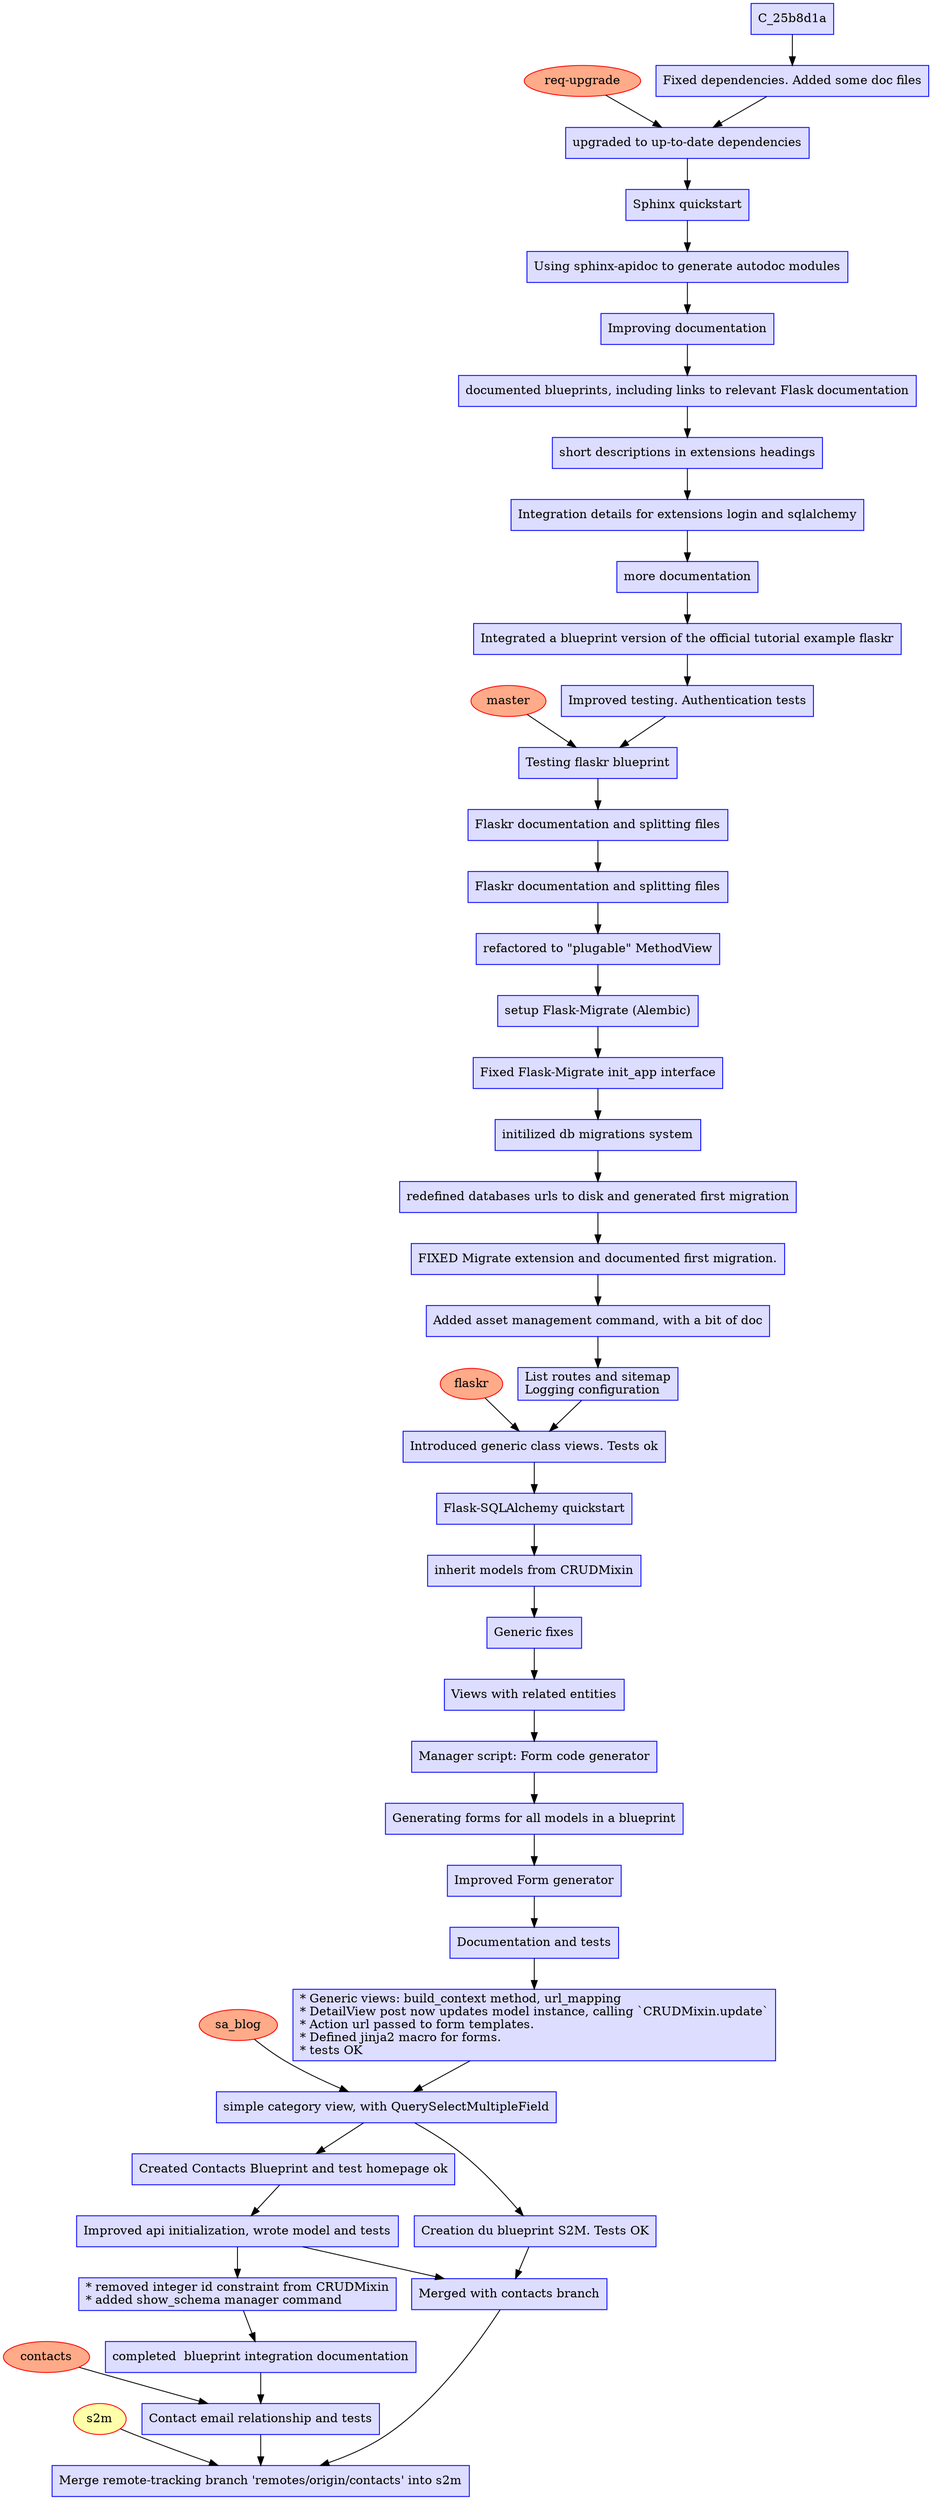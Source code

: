 digraph  {
	node [color=blue,
		fillcolor="#ddddff",
		label="\N",
		shape=box,
		style=filled
	];
	C_bed0531	 [label="Merge remote-tracking branch 'remotes/origin/contacts' into s2m\l",
		tooltip=bed053145a6f18a3ead215ab579ccd6d0b0f1a82];
	s2m	 [color=red,
		fillcolor="#ffffaa",
		shape=ellipse];
	s2m -> C_bed0531;
	C_d7673f5	 [label="Contact email relationship and tests\l",
		tooltip=d7673f5a6f879a28cb6cebfed7045dddfc5462f0];
	C_d7673f5 -> C_bed0531;
	contacts	 [color=red,
		fillcolor="#ffaa88",
		shape=ellipse];
	contacts -> C_d7673f5;
	C_7d70b07	 [label="completed  blueprint integration documentation\l",
		tooltip="7d70b07e20eb6fb9e8815d29ba98c782f5d887ca"];
	C_7d70b07 -> C_d7673f5;
	C_dd4c1f3	 [label="* removed integer id constraint from CRUDMixin\l* added show_schema manager comm\
and\l",
		tooltip=dd4c1f3e385c96486a69ee35f12aef15f6a184b1];
	C_dd4c1f3 -> C_7d70b07;
	C_f479690	 [label="Merged with contacts branch\l",
		tooltip=f4796907df1b15d36122bed1eef2f70884de594a];
	C_f479690 -> C_bed0531;
	C_284148b	 [label="Improved api initialization, wrote model and tests\l",
		tooltip="284148ba211ac44cd69dbba333d4224543f59696"];
	C_284148b -> C_f479690;
	C_284148b -> C_dd4c1f3;
	C_6d10d19	 [label="Created Contacts Blueprint and test homepage ok\l",
		tooltip="6d10d19f88dbf77f648daae67b8c60c249748ca9"];
	C_6d10d19 -> C_284148b;
	C_b412bb1	 [label="Creation du blueprint S2M. Tests OK\l",
		tooltip=b412bb11f1358e79474a6f04f898a07b73ebabea];
	C_b412bb1 -> C_f479690;
	C_ab8799a	 [label="simple category view, with QuerySelectMultipleField\l",
		tooltip=ab8799ae39e45395eab2bf78104cf0948d9b96d9];
	C_ab8799a -> C_6d10d19;
	C_ab8799a -> C_b412bb1;
	sa_blog	 [color=red,
		fillcolor="#ffaa88",
		shape=ellipse];
	sa_blog -> C_ab8799a;
	C_e43e752	 [label="* Generic views: build_context method, url_mapping\l* DetailView post now update\
s model instance, calling `CRUDMixin.update`\l* Action url passed to form templa\
tes.\l* Defined jinja2 macro for forms.\l* tests OK\l",
		tooltip=e43e7525d208224a384f7b4902b17ae94df1a037];
	C_e43e752 -> C_ab8799a;
	C_203c068	 [label="Documentation and tests\l",
		tooltip="203c068f5653fba65c7986496493f8fa9f40f0ae"];
	C_203c068 -> C_e43e752;
	C_2c6e800	 [label="Improved Form generator\l",
		tooltip="2c6e8001f445639a753222862d53c8c23fdf0d96"];
	C_2c6e800 -> C_203c068;
	C_093dadf	 [label="Generating forms for all models in a blueprint\l",
		tooltip="093dadf9a1a0877ece8511cd41fe5f72d9164bef"];
	C_093dadf -> C_2c6e800;
	C_14c2dae	 [label="Manager script: Form code generator\l",
		tooltip="14c2dae67046af483a58cd071c3a3fe8b045c858"];
	C_14c2dae -> C_093dadf;
	C_a594249	 [label="Views with related entities\l",
		tooltip=a594249b82145aab22e3571858883185057d2d77];
	C_a594249 -> C_14c2dae;
	C_f3a13ef	 [label="Generic fixes\l",
		tooltip=f3a13eff24287587c846a5520498820cbb5d6b5f];
	C_f3a13ef -> C_a594249;
	C_e06e612	 [label="inherit models from CRUDMixin\l",
		tooltip=e06e61270fc199f6f419571b4a6d67e825e2e53d];
	C_e06e612 -> C_f3a13ef;
	C_96dbc35	 [label="Flask-SQLAlchemy quickstart\l",
		tooltip="96dbc358675784fc3e10269a1ab55ad664b2c697"];
	C_96dbc35 -> C_e06e612;
	C_d0dea2e	 [label="Introduced generic class views. Tests ok\l",
		tooltip=d0dea2e5437274beaa6518742a33f735fffb713b];
	C_d0dea2e -> C_96dbc35;
	flaskr	 [color=red,
		fillcolor="#ffaa88",
		shape=ellipse];
	flaskr -> C_d0dea2e;
	C_ce94fa5	 [label="List routes and sitemap\lLogging configuration\l",
		tooltip=ce94fa5ee61b89ad7c68492abb27726c2f4d4b15];
	C_ce94fa5 -> C_d0dea2e;
	C_e98a459	 [label="Added asset management command, with a bit of doc\l",
		tooltip=e98a4595352426e7e7c1fb00ca5641010bc62112];
	C_e98a459 -> C_ce94fa5;
	C_d2a1e30	 [label="FIXED Migrate extension and documented first migration.\l",
		tooltip=d2a1e3068126884713aab00ac55c6a68166315b6];
	C_d2a1e30 -> C_e98a459;
	C_9dc4b68	 [label="redefined databases urls to disk and generated first migration\l",
		tooltip="9dc4b6866abbed060437c2d9fd84633c07e51df2"];
	C_9dc4b68 -> C_d2a1e30;
	C_be90d76	 [label="initilized db migrations system\l",
		tooltip=be90d76ee2a910508c10727cd1d05afa1e8a3884];
	C_be90d76 -> C_9dc4b68;
	C_04790d9	 [label="Fixed Flask-Migrate init_app interface\l",
		tooltip="04790d90fe739763c8f3df0d53b6432b0efa331a"];
	C_04790d9 -> C_be90d76;
	C_ee08eeb	 [label="setup Flask-Migrate (Alembic)\l",
		tooltip=ee08eebfcc2e41216ebbcf321a03f32071fb0014];
	C_ee08eeb -> C_04790d9;
	C_b69068c	 [label="refactored to \"plugable\" MethodView\l",
		tooltip=b69068cfccf86e43dfa20e85cb6f2fd6c2dce5df];
	C_b69068c -> C_ee08eeb;
	C_51ebf36	 [label="Flaskr documentation and splitting files\l",
		tooltip="51ebf3677f552374826cc89fbaa008ec5ed31049"];
	C_51ebf36 -> C_b69068c;
	C_cd7aa37	 [label="Flaskr documentation and splitting files\l",
		tooltip=cd7aa3745bac982ac70897787bb4673f2ce2ce60];
	C_cd7aa37 -> C_51ebf36;
	C_e77501f	 [label="Testing flaskr blueprint\l",
		tooltip=e77501f4d68f76949cff91bea3664292fc17f4d4];
	C_e77501f -> C_cd7aa37;
	master	 [color=red,
		fillcolor="#ffaa88",
		shape=ellipse];
	master -> C_e77501f;
	C_83b3b67	 [label="Improved testing. Authentication tests\l",
		tooltip="83b3b674d7f232a3fd34e7f5c5e6d4e63bcaf0eb"];
	C_83b3b67 -> C_e77501f;
	C_d9325c4	 [label="Integrated a blueprint version of the official tutorial example flaskr\l",
		tooltip=d9325c4fb370f0b04ea6aa0723b9b42e7c68f34e];
	C_d9325c4 -> C_83b3b67;
	C_3bb6a06	 [label="more documentation\l",
		tooltip="3bb6a066cd276c8ad699ebed269f800dbb518f1c"];
	C_3bb6a06 -> C_d9325c4;
	C_1fb5670	 [label="Integration details for extensions login and sqlalchemy\l",
		tooltip="1fb56700f88af8fd3825b15e0d6bfdd208dc4ec9"];
	C_1fb5670 -> C_3bb6a06;
	C_863b486	 [label="short descriptions in extensions headings\l",
		tooltip="863b48622e97e709ebcce4dfdea0ca33d4e80f51"];
	C_863b486 -> C_1fb5670;
	C_3197417	 [label="documented blueprints, including links to relevant Flask documentation\l",
		tooltip="3197417741c16197f9239523a253e0cb204eaab8"];
	C_3197417 -> C_863b486;
	C_4b1664a	 [label="Improving documentation\l",
		tooltip="4b1664ac1cffa30acb2f17b5394a7a330866d5cd"];
	C_4b1664a -> C_3197417;
	C_aceac7b	 [label="Using sphinx-apidoc to generate autodoc modules\l",
		tooltip=aceac7b13e56abdc5e6cbc60a8069a732433098b];
	C_aceac7b -> C_4b1664a;
	C_62f8142	 [label="Sphinx quickstart\l",
		tooltip="62f8142eb81a727a3441505b41aadea984dcb615"];
	C_62f8142 -> C_aceac7b;
	C_658e1b8	 [label="upgraded to up-to-date dependencies\l",
		tooltip="658e1b84817b61e5913ffe188d7ccc5d3ff66d1e"];
	C_658e1b8 -> C_62f8142;
	"req-upgrade"	 [color=red,
		fillcolor="#ffaa88",
		shape=ellipse];
	"req-upgrade" -> C_658e1b8;
	C_c339479	 [label="Fixed dependencies. Added some doc files\l",
		tooltip=c3394790e4f82f55b816df863997807b183d43c6];
	C_c339479 -> C_658e1b8;
	C_25b8d1a -> C_c339479;
}
